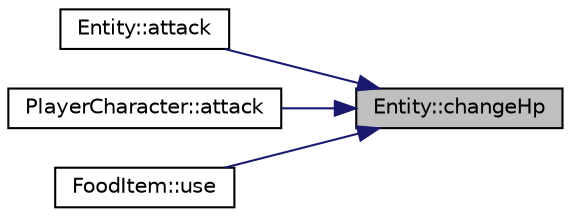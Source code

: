 digraph "Entity::changeHp"
{
 // LATEX_PDF_SIZE
  edge [fontname="Helvetica",fontsize="10",labelfontname="Helvetica",labelfontsize="10"];
  node [fontname="Helvetica",fontsize="10",shape=record];
  rankdir="RL";
  Node1 [label="Entity::changeHp",height=0.2,width=0.4,color="black", fillcolor="grey75", style="filled", fontcolor="black",tooltip="Change the hp of this entity by amount."];
  Node1 -> Node2 [dir="back",color="midnightblue",fontsize="10",style="solid",fontname="Helvetica"];
  Node2 [label="Entity::attack",height=0.2,width=0.4,color="black", fillcolor="white", style="filled",URL="$classEntity.html#a47790391860583a3c1c41dd5f8e532e6",tooltip="Perform an attack on target entity."];
  Node1 -> Node3 [dir="back",color="midnightblue",fontsize="10",style="solid",fontname="Helvetica"];
  Node3 [label="PlayerCharacter::attack",height=0.2,width=0.4,color="black", fillcolor="white", style="filled",URL="$classPlayerCharacter.html#a48c9398c4d91b8adb78a7fe2a8ad9ddf",tooltip="Performs player's attack on target entity. Calculates hit chance and damage, and on succesful hit app..."];
  Node1 -> Node4 [dir="back",color="midnightblue",fontsize="10",style="solid",fontname="Helvetica"];
  Node4 [label="FoodItem::use",height=0.2,width=0.4,color="black", fillcolor="white", style="filled",URL="$classFoodItem.html#aa973b99f39c57b819fdbf638aa676e11",tooltip="Eats the item."];
}
